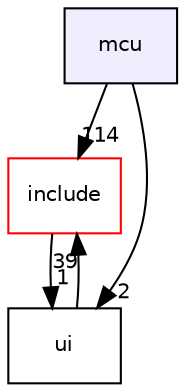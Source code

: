 digraph G {
  compound=true
  node [ fontsize="10", fontname="Helvetica"];
  edge [ labelfontsize="10", labelfontname="Helvetica"];
  dir_621229fa04310f844660a72d92a68ebe [shape=box, label="mcu", style="filled", fillcolor="#eeeeff", pencolor="black", URL="dir_621229fa04310f844660a72d92a68ebe.html"];
  dir_a0fca93e65e0dd30a74a1e6addb2ee0e [shape=box label="include" fillcolor="white" style="filled" color="red" URL="dir_a0fca93e65e0dd30a74a1e6addb2ee0e.html"];
  dir_f4f64dd2c7b204ea8cc48270c95cfa5d [shape=box label="ui" URL="dir_f4f64dd2c7b204ea8cc48270c95cfa5d.html"];
  dir_a0fca93e65e0dd30a74a1e6addb2ee0e->dir_f4f64dd2c7b204ea8cc48270c95cfa5d [headlabel="1", labeldistance=1.5 headhref="dir_000001_000003.html"];
  dir_f4f64dd2c7b204ea8cc48270c95cfa5d->dir_a0fca93e65e0dd30a74a1e6addb2ee0e [headlabel="39", labeldistance=1.5 headhref="dir_000003_000001.html"];
  dir_621229fa04310f844660a72d92a68ebe->dir_a0fca93e65e0dd30a74a1e6addb2ee0e [headlabel="114", labeldistance=1.5 headhref="dir_000000_000001.html"];
  dir_621229fa04310f844660a72d92a68ebe->dir_f4f64dd2c7b204ea8cc48270c95cfa5d [headlabel="2", labeldistance=1.5 headhref="dir_000000_000003.html"];
}
